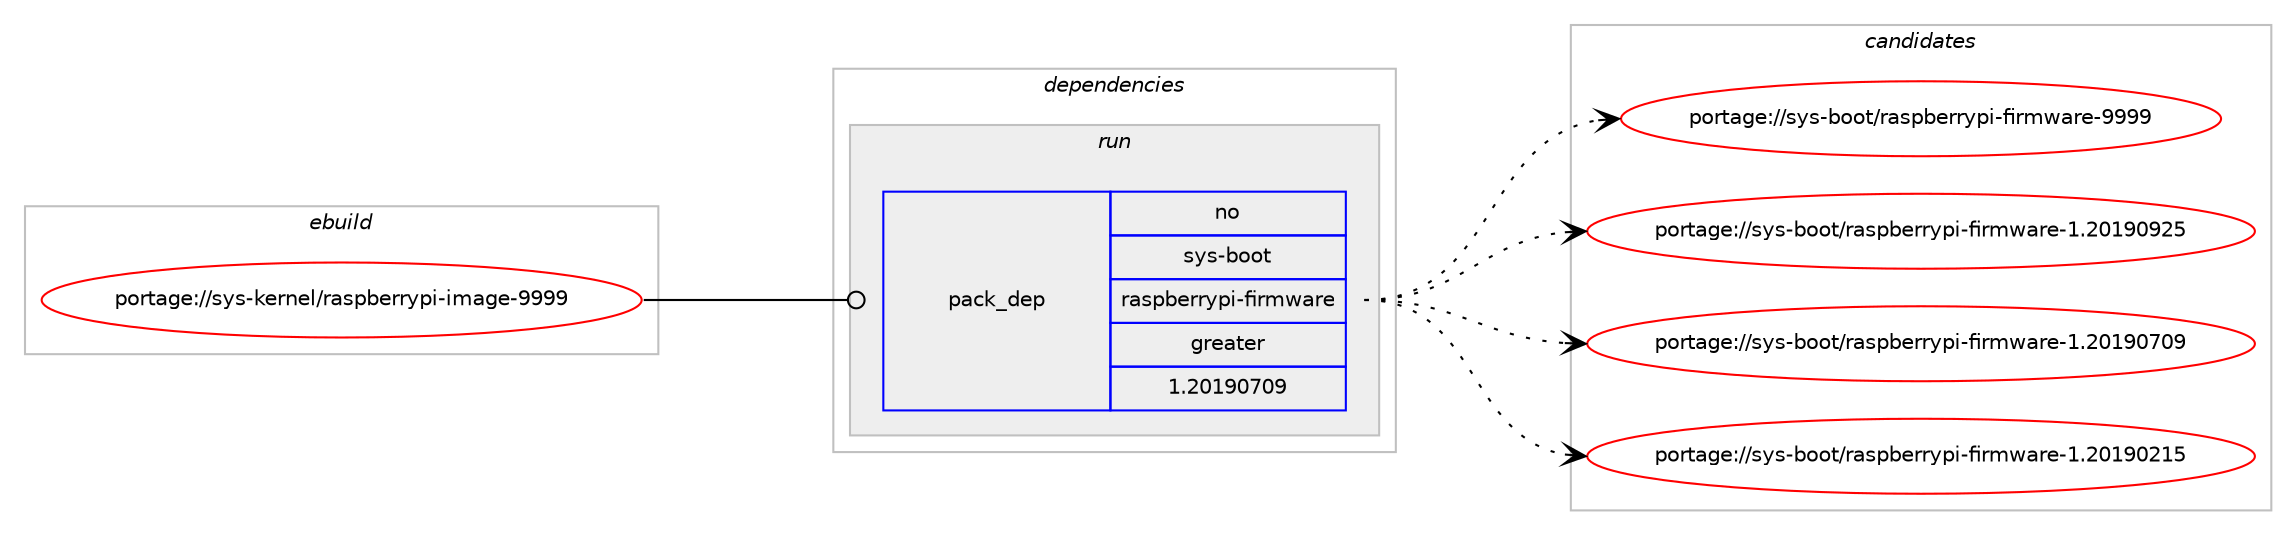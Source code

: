 digraph prolog {

# *************
# Graph options
# *************

newrank=true;
concentrate=true;
compound=true;
graph [rankdir=LR,fontname=Helvetica,fontsize=10,ranksep=1.5];#, ranksep=2.5, nodesep=0.2];
edge  [arrowhead=vee];
node  [fontname=Helvetica,fontsize=10];

# **********
# The ebuild
# **********

subgraph cluster_leftcol {
color=gray;
rank=same;
label=<<i>ebuild</i>>;
id [label="portage://sys-kernel/raspberrypi-image-9999", color=red, width=4, href="../sys-kernel/raspberrypi-image-9999.svg"];
}

# ****************
# The dependencies
# ****************

subgraph cluster_midcol {
color=gray;
label=<<i>dependencies</i>>;
subgraph cluster_compile {
fillcolor="#eeeeee";
style=filled;
label=<<i>compile</i>>;
}
subgraph cluster_compileandrun {
fillcolor="#eeeeee";
style=filled;
label=<<i>compile and run</i>>;
}
subgraph cluster_run {
fillcolor="#eeeeee";
style=filled;
label=<<i>run</i>>;
subgraph pack4798 {
dependency5753 [label=<<TABLE BORDER="0" CELLBORDER="1" CELLSPACING="0" CELLPADDING="4" WIDTH="220"><TR><TD ROWSPAN="6" CELLPADDING="30">pack_dep</TD></TR><TR><TD WIDTH="110">no</TD></TR><TR><TD>sys-boot</TD></TR><TR><TD>raspberrypi-firmware</TD></TR><TR><TD>greater</TD></TR><TR><TD>1.20190709</TD></TR></TABLE>>, shape=none, color=blue];
}
id:e -> dependency5753:w [weight=20,style="solid",arrowhead="odot"];
}
}

# **************
# The candidates
# **************

subgraph cluster_choices {
rank=same;
color=gray;
label=<<i>candidates</i>>;

subgraph choice4798 {
color=black;
nodesep=1;
choice115121115459811111111647114971151129810111411412111210545102105114109119971141014557575757 [label="portage://sys-boot/raspberrypi-firmware-9999", color=red, width=4,href="../sys-boot/raspberrypi-firmware-9999.svg"];
choice115121115459811111111647114971151129810111411412111210545102105114109119971141014549465048495748575053 [label="portage://sys-boot/raspberrypi-firmware-1.20190925", color=red, width=4,href="../sys-boot/raspberrypi-firmware-1.20190925.svg"];
choice115121115459811111111647114971151129810111411412111210545102105114109119971141014549465048495748554857 [label="portage://sys-boot/raspberrypi-firmware-1.20190709", color=red, width=4,href="../sys-boot/raspberrypi-firmware-1.20190709.svg"];
choice115121115459811111111647114971151129810111411412111210545102105114109119971141014549465048495748504953 [label="portage://sys-boot/raspberrypi-firmware-1.20190215", color=red, width=4,href="../sys-boot/raspberrypi-firmware-1.20190215.svg"];
dependency5753:e -> choice115121115459811111111647114971151129810111411412111210545102105114109119971141014557575757:w [style=dotted,weight="100"];
dependency5753:e -> choice115121115459811111111647114971151129810111411412111210545102105114109119971141014549465048495748575053:w [style=dotted,weight="100"];
dependency5753:e -> choice115121115459811111111647114971151129810111411412111210545102105114109119971141014549465048495748554857:w [style=dotted,weight="100"];
dependency5753:e -> choice115121115459811111111647114971151129810111411412111210545102105114109119971141014549465048495748504953:w [style=dotted,weight="100"];
}
}

}
